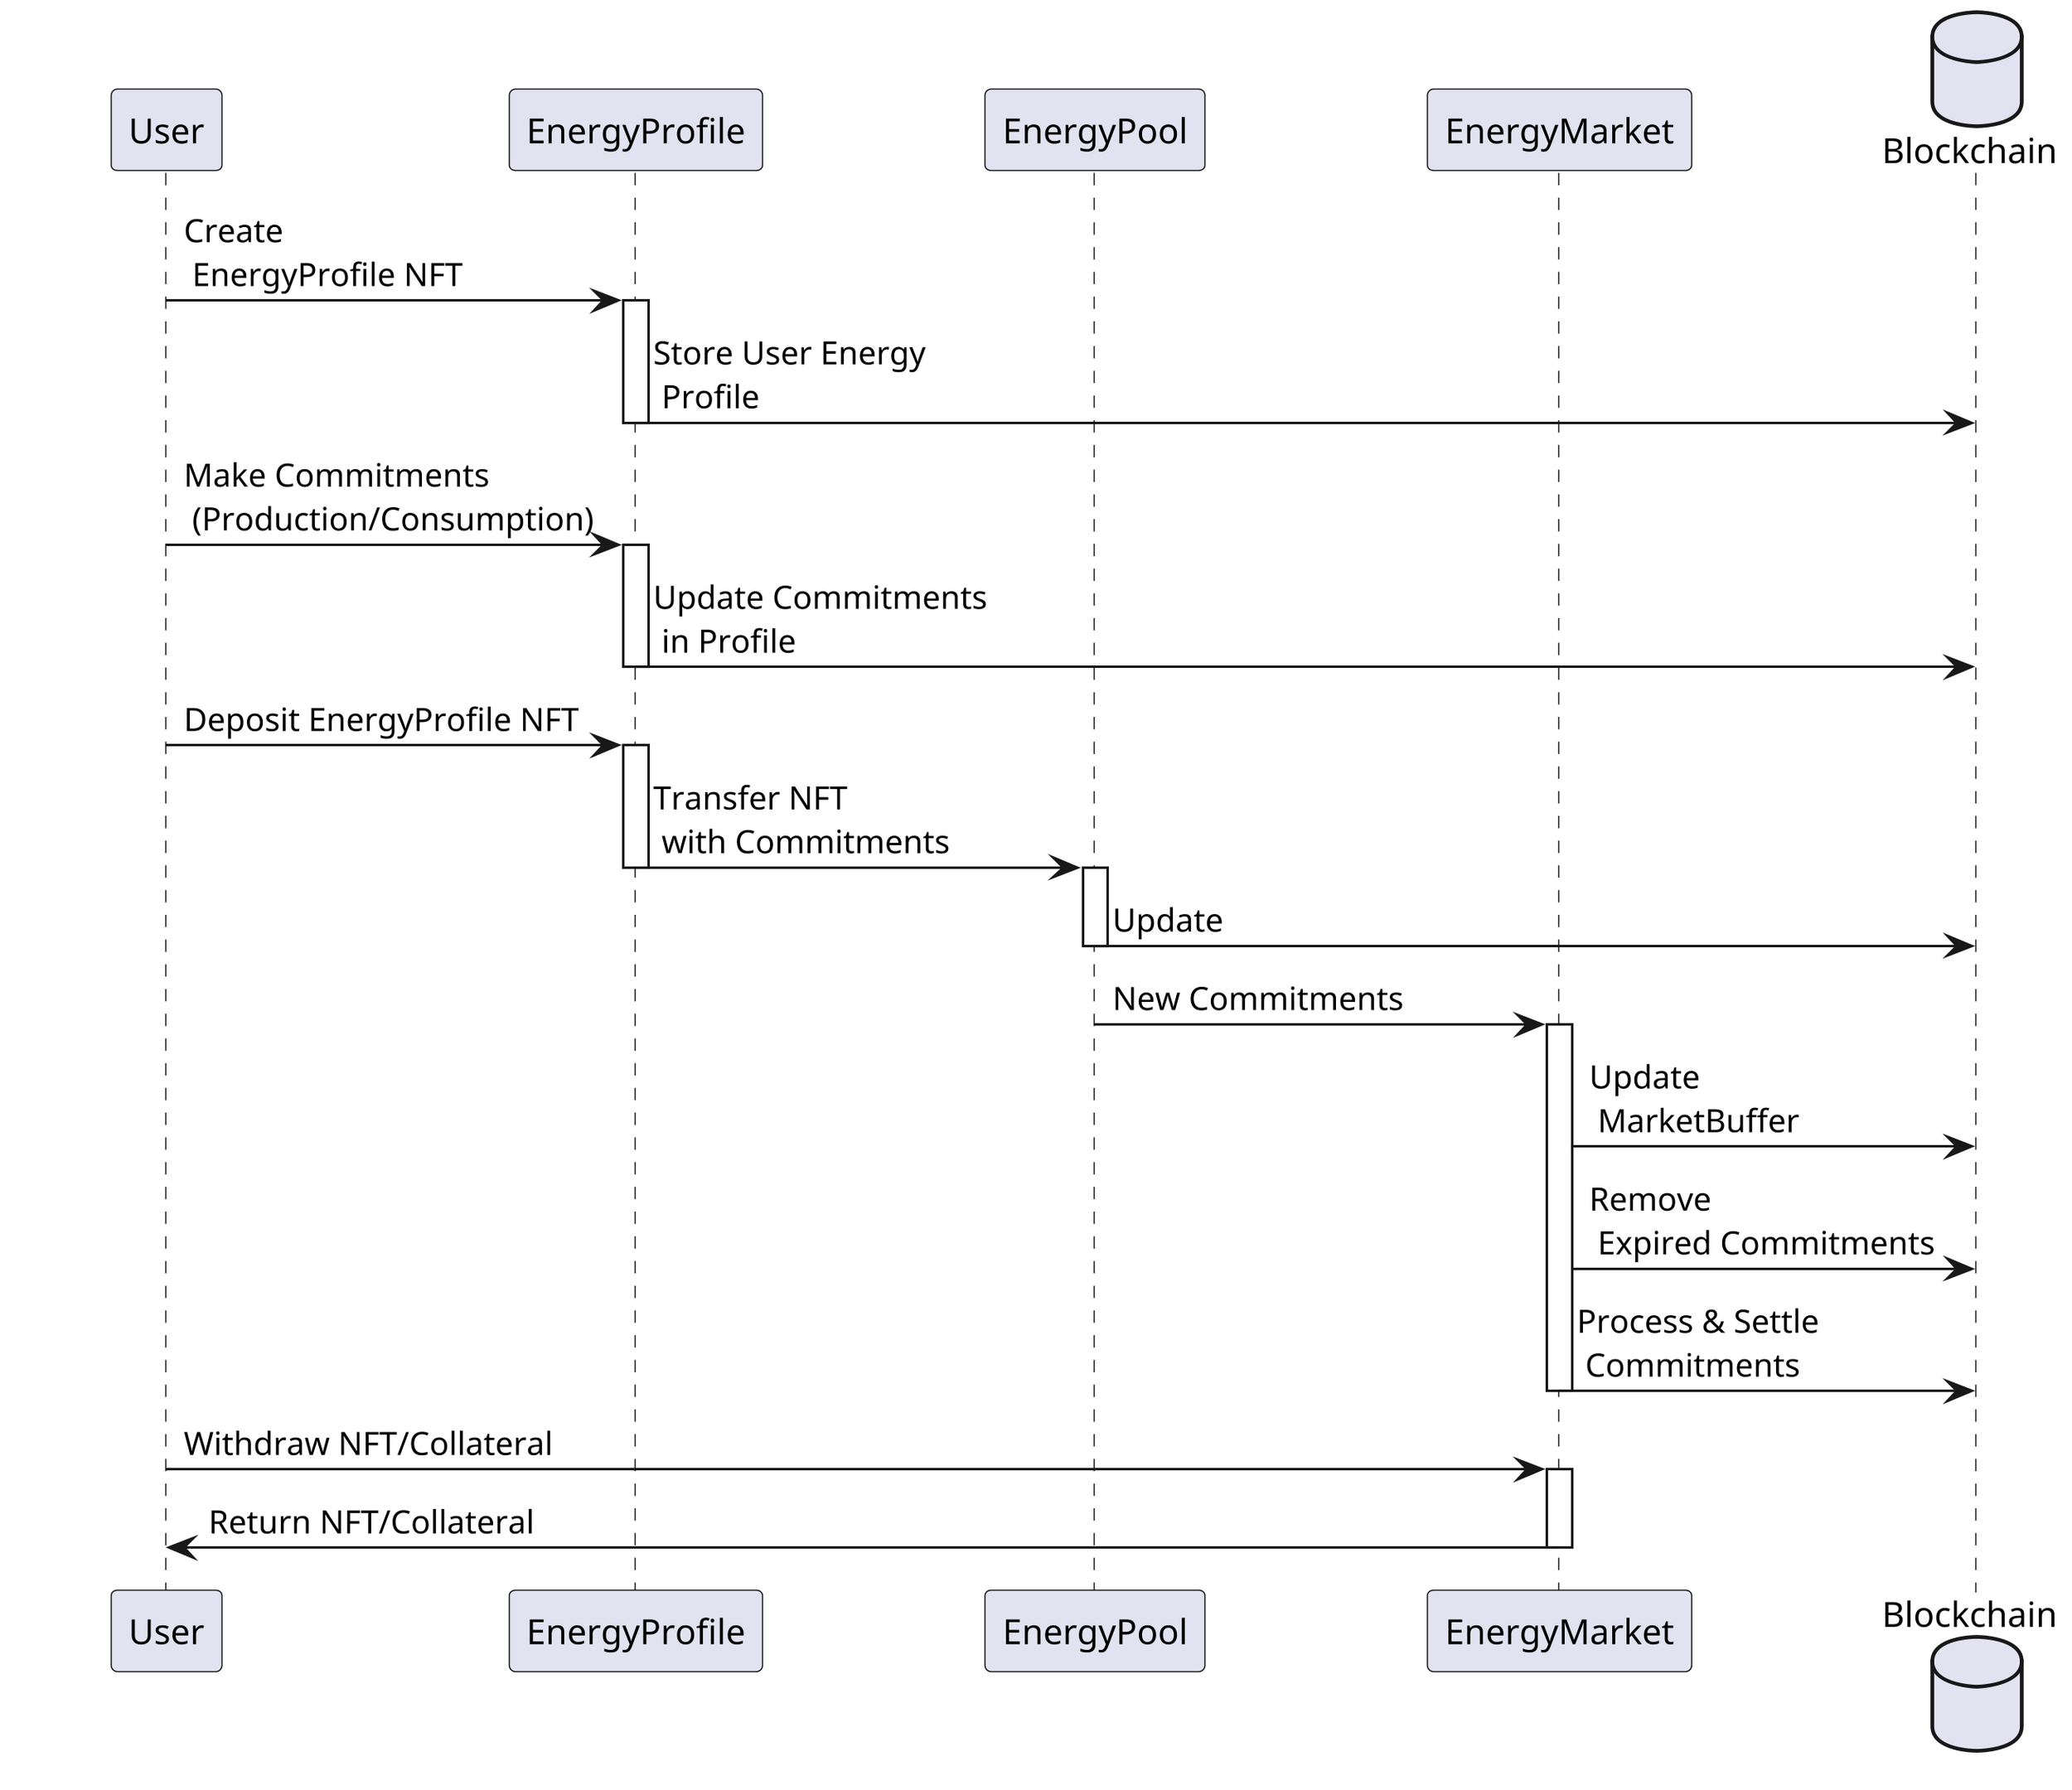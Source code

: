 @startuml
skinparam participantPadding 40
skinparam dpi 300

participant "User" as U
participant "EnergyProfile" as EPC
participant "EnergyPool" as EPLC
participant "EnergyMarket" as EMC
database "Blockchain" as B

U -> EPC: Create \n EnergyProfile NFT
activate EPC
EPC -> B: Store User Energy \n Profile
deactivate EPC

U -> EPC: Make Commitments \n (Production/Consumption)
activate EPC
EPC -> B: Update Commitments \n in Profile
deactivate EPC

U -> EPC: Deposit EnergyProfile NFT
activate EPC
EPC -> EPLC: Transfer NFT \n with Commitments
deactivate EPC
activate EPLC

EPLC -> B: Update
deactivate EPLC

EPLC -> EMC: New Commitments
activate EMC
EMC -> B: Update \n MarketBuffer
EMC -> B: Remove \n Expired Commitments
EMC -> B: Process & Settle \n Commitments
deactivate EMC

U -> EMC: Withdraw NFT/Collateral
activate EMC
EMC -> U: Return NFT/Collateral
deactivate EMC

@enduml